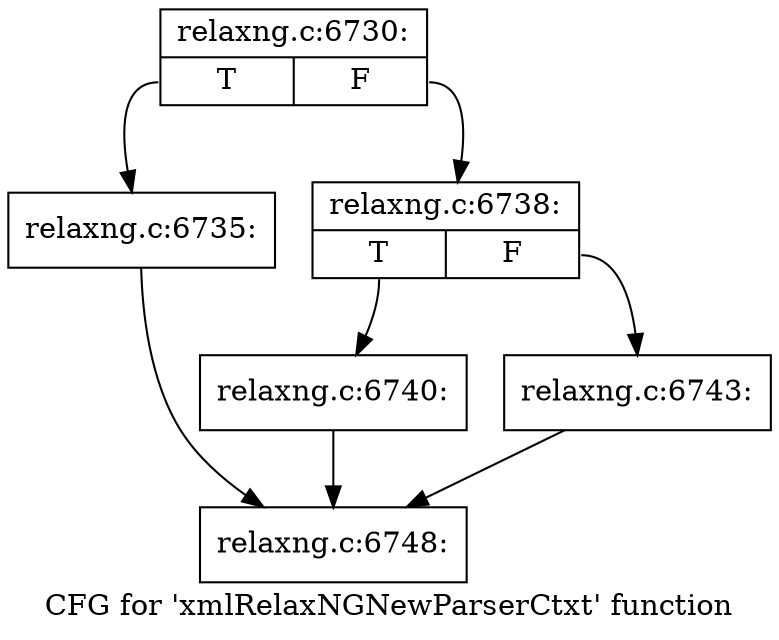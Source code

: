 digraph "CFG for 'xmlRelaxNGNewParserCtxt' function" {
	label="CFG for 'xmlRelaxNGNewParserCtxt' function";

	Node0x3790e40 [shape=record,label="{relaxng.c:6730:|{<s0>T|<s1>F}}"];
	Node0x3790e40:s0 -> Node0x385d080;
	Node0x3790e40:s1 -> Node0x38823b0;
	Node0x385d080 [shape=record,label="{relaxng.c:6735:}"];
	Node0x385d080 -> Node0x385d0d0;
	Node0x38823b0 [shape=record,label="{relaxng.c:6738:|{<s0>T|<s1>F}}"];
	Node0x38823b0:s0 -> Node0x3998c40;
	Node0x38823b0:s1 -> Node0x3998c90;
	Node0x3998c40 [shape=record,label="{relaxng.c:6740:}"];
	Node0x3998c40 -> Node0x385d0d0;
	Node0x3998c90 [shape=record,label="{relaxng.c:6743:}"];
	Node0x3998c90 -> Node0x385d0d0;
	Node0x385d0d0 [shape=record,label="{relaxng.c:6748:}"];
}
